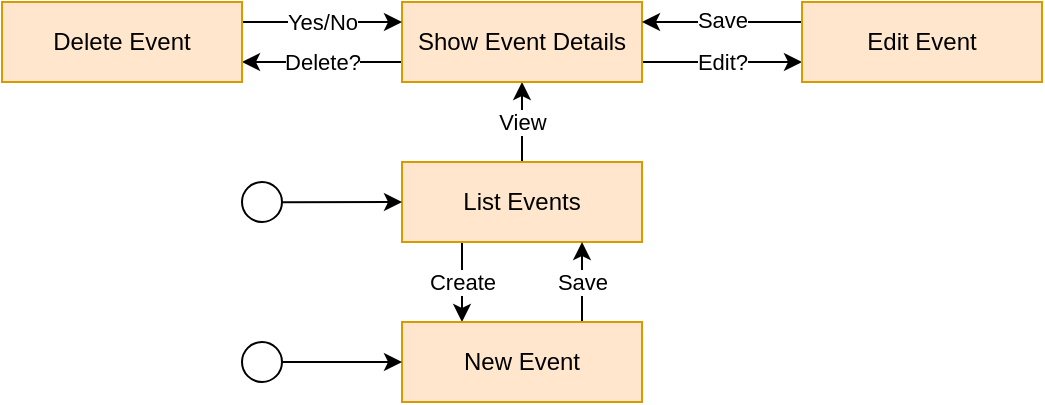 <mxfile version="13.8.2" type="github"><diagram id="vkvP6239yeXJ2F6x4zUT" name="Page-1"><mxGraphModel dx="1038" dy="575" grid="1" gridSize="10" guides="1" tooltips="1" connect="1" arrows="1" fold="1" page="1" pageScale="1" pageWidth="827" pageHeight="1169" math="0" shadow="0"><root><mxCell id="0"/><mxCell id="1" parent="0"/><mxCell id="ABJWB2yYaVy_Wnl4FBUT-6" value="View" style="edgeStyle=orthogonalEdgeStyle;rounded=0;orthogonalLoop=1;jettySize=auto;html=1;" edge="1" parent="1" source="ABJWB2yYaVy_Wnl4FBUT-1" target="ABJWB2yYaVy_Wnl4FBUT-2"><mxGeometry relative="1" as="geometry"/></mxCell><mxCell id="ABJWB2yYaVy_Wnl4FBUT-12" value="Create" style="edgeStyle=none;rounded=0;orthogonalLoop=1;jettySize=auto;html=1;exitX=0.25;exitY=1;exitDx=0;exitDy=0;entryX=0.25;entryY=0;entryDx=0;entryDy=0;" edge="1" parent="1" source="ABJWB2yYaVy_Wnl4FBUT-1" target="ABJWB2yYaVy_Wnl4FBUT-5"><mxGeometry relative="1" as="geometry"/></mxCell><mxCell id="ABJWB2yYaVy_Wnl4FBUT-1" value="&lt;div&gt;List Events&lt;/div&gt;" style="rounded=0;whiteSpace=wrap;html=1;fillColor=#ffe6cc;strokeColor=#d79b00;" vertex="1" parent="1"><mxGeometry x="360" y="280" width="120" height="40" as="geometry"/></mxCell><mxCell id="ABJWB2yYaVy_Wnl4FBUT-7" value="Delete?" style="rounded=0;orthogonalLoop=1;jettySize=auto;html=1;exitX=0;exitY=0.75;exitDx=0;exitDy=0;entryX=1;entryY=0.75;entryDx=0;entryDy=0;" edge="1" parent="1" source="ABJWB2yYaVy_Wnl4FBUT-2" target="ABJWB2yYaVy_Wnl4FBUT-3"><mxGeometry relative="1" as="geometry"/></mxCell><mxCell id="ABJWB2yYaVy_Wnl4FBUT-9" value="Edit?" style="edgeStyle=none;rounded=0;orthogonalLoop=1;jettySize=auto;html=1;exitX=1;exitY=0.75;exitDx=0;exitDy=0;entryX=0;entryY=0.75;entryDx=0;entryDy=0;" edge="1" parent="1" source="ABJWB2yYaVy_Wnl4FBUT-2" target="ABJWB2yYaVy_Wnl4FBUT-4"><mxGeometry relative="1" as="geometry"/></mxCell><mxCell id="ABJWB2yYaVy_Wnl4FBUT-2" value="Show Event Details" style="rounded=0;whiteSpace=wrap;html=1;fillColor=#ffe6cc;strokeColor=#d79b00;" vertex="1" parent="1"><mxGeometry x="360" y="200" width="120" height="40" as="geometry"/></mxCell><mxCell id="ABJWB2yYaVy_Wnl4FBUT-8" value="Yes/No" style="edgeStyle=none;rounded=0;orthogonalLoop=1;jettySize=auto;html=1;exitX=1;exitY=0.25;exitDx=0;exitDy=0;entryX=0;entryY=0.25;entryDx=0;entryDy=0;" edge="1" parent="1" source="ABJWB2yYaVy_Wnl4FBUT-3" target="ABJWB2yYaVy_Wnl4FBUT-2"><mxGeometry relative="1" as="geometry"><mxPoint as="offset"/></mxGeometry></mxCell><mxCell id="ABJWB2yYaVy_Wnl4FBUT-3" value="&lt;div&gt;Delete Event&lt;/div&gt;" style="rounded=0;whiteSpace=wrap;html=1;fillColor=#ffe6cc;strokeColor=#d79b00;" vertex="1" parent="1"><mxGeometry x="160" y="200" width="120" height="40" as="geometry"/></mxCell><mxCell id="ABJWB2yYaVy_Wnl4FBUT-10" style="edgeStyle=none;rounded=0;orthogonalLoop=1;jettySize=auto;html=1;exitX=0;exitY=0.25;exitDx=0;exitDy=0;entryX=1;entryY=0.25;entryDx=0;entryDy=0;" edge="1" parent="1" source="ABJWB2yYaVy_Wnl4FBUT-4" target="ABJWB2yYaVy_Wnl4FBUT-2"><mxGeometry relative="1" as="geometry"/></mxCell><mxCell id="ABJWB2yYaVy_Wnl4FBUT-11" value="Save" style="edgeLabel;html=1;align=center;verticalAlign=middle;resizable=0;points=[];" vertex="1" connectable="0" parent="ABJWB2yYaVy_Wnl4FBUT-10"><mxGeometry x="-0.321" y="-1" relative="1" as="geometry"><mxPoint x="-13" as="offset"/></mxGeometry></mxCell><mxCell id="ABJWB2yYaVy_Wnl4FBUT-4" value="Edit Event" style="rounded=0;whiteSpace=wrap;html=1;fillColor=#ffe6cc;strokeColor=#d79b00;" vertex="1" parent="1"><mxGeometry x="560" y="200" width="120" height="40" as="geometry"/></mxCell><mxCell id="ABJWB2yYaVy_Wnl4FBUT-13" value="Save" style="edgeStyle=none;rounded=0;orthogonalLoop=1;jettySize=auto;html=1;exitX=0.75;exitY=0;exitDx=0;exitDy=0;entryX=0.75;entryY=1;entryDx=0;entryDy=0;" edge="1" parent="1" source="ABJWB2yYaVy_Wnl4FBUT-5" target="ABJWB2yYaVy_Wnl4FBUT-1"><mxGeometry relative="1" as="geometry"/></mxCell><mxCell id="ABJWB2yYaVy_Wnl4FBUT-5" value="New Event" style="rounded=0;whiteSpace=wrap;html=1;fillColor=#ffe6cc;strokeColor=#d79b00;" vertex="1" parent="1"><mxGeometry x="360" y="360" width="120" height="40" as="geometry"/></mxCell><mxCell id="ABJWB2yYaVy_Wnl4FBUT-16" style="edgeStyle=none;rounded=0;orthogonalLoop=1;jettySize=auto;html=1;entryX=0;entryY=0.5;entryDx=0;entryDy=0;" edge="1" parent="1" source="ABJWB2yYaVy_Wnl4FBUT-15" target="ABJWB2yYaVy_Wnl4FBUT-1"><mxGeometry relative="1" as="geometry"/></mxCell><mxCell id="ABJWB2yYaVy_Wnl4FBUT-15" value="" style="ellipse;whiteSpace=wrap;html=1;aspect=fixed;" vertex="1" parent="1"><mxGeometry x="280" y="290" width="20" height="20" as="geometry"/></mxCell><mxCell id="ABJWB2yYaVy_Wnl4FBUT-17" style="edgeStyle=none;rounded=0;orthogonalLoop=1;jettySize=auto;html=1;entryX=0;entryY=0.5;entryDx=0;entryDy=0;" edge="1" parent="1" source="ABJWB2yYaVy_Wnl4FBUT-18"><mxGeometry relative="1" as="geometry"><mxPoint x="360" y="380" as="targetPoint"/></mxGeometry></mxCell><mxCell id="ABJWB2yYaVy_Wnl4FBUT-18" value="" style="ellipse;whiteSpace=wrap;html=1;aspect=fixed;" vertex="1" parent="1"><mxGeometry x="280" y="370" width="20" height="20" as="geometry"/></mxCell></root></mxGraphModel></diagram></mxfile>